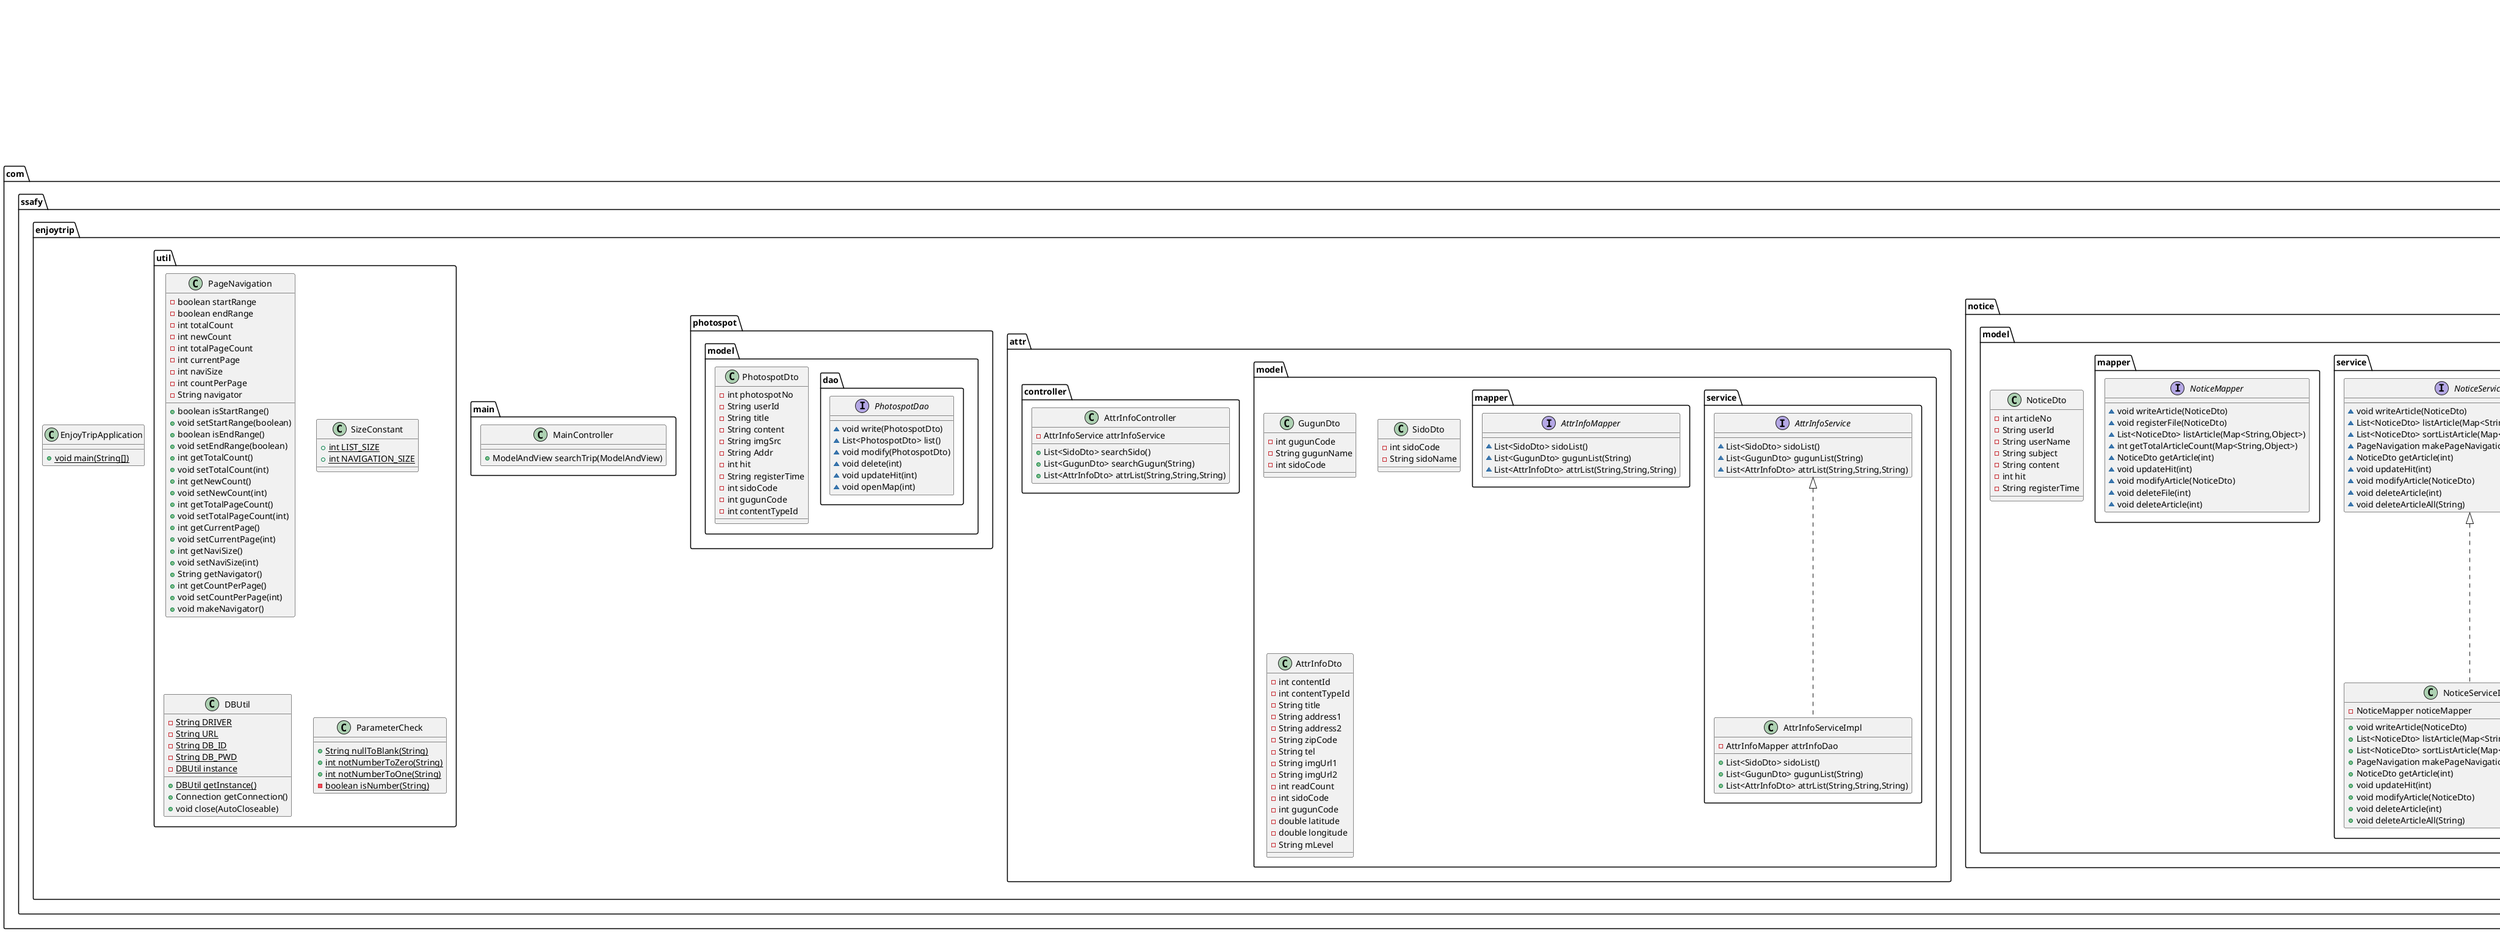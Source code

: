 @startuml
class com.ssafy.enjoytrip.board.model.service.BoardServiceImpl {
- BoardMapper boardMapper
+ void writeArticle(BoardDto)
+ List<BoardDto> listArticle(Map<String,String>)
+ List<BoardDto> sortListArticle(Map<String,String>)
+ PageNavigation makePageNavigation(Map<String,String>)
+ BoardDto getArticle(int)
+ void updateHit(int)
+ void modifyArticle(BoardDto)
+ void deleteArticle(int,String)
+ void deleteArticleAll(String)
+ void writeComment(CommentDto)
+ List<CommentDto> listComment(int)
+ void deleteComment(int)
}
class com.ssafy.enjoytrip.plan.model.PlanArticleDto {
~ int planAritcleNo
}
interface com.ssafy.enjoytrip.member.model.mapper.MemberMapper {
~ int idCheck(String)
~ void joinMember(MemberDto)
~ MemberDto loginMember(Map<String,String>)
~ List<MemberDto> listMember(Map<String,Object>)
~ MemberDto getMember(String)
~ void updateMember(MemberDto)
~ void deleteMember(String)
}
class com.ssafy.enjoytrip.notice.controller.RestNoticeController {
- NoticeService noticeService
+ List<NoticeDto> list(Map<String,String>)
+ ResponseEntity<NoticeDto> write(NoticeDto)
+ ResponseEntity<String> view(int,Map<String,String>,Model)
+ ResponseEntity<String> modify(NoticeDto,Map<String,String>,RedirectAttributes)
+ ResponseEntity<String> delete(int,Map<String,String>,RedirectAttributes)
}
interface com.ssafy.enjoytrip.board.model.mapper.BoardMapper {
~ void writeArticle(BoardDto)
~ void registerFile(BoardDto)
~ List<BoardDto> listArticle(Map<String,Object>)
~ int getTotalArticleCount(Map<String,Object>)
~ BoardDto getArticle(int)
~ void updateHit(int)
~ void modifyArticle(BoardDto)
~ void deleteFile(int)
~ void deleteArticle(int)
~ void insertComment(CommentDto)
~ List<CommentDto> listComment(int)
~ void deleteComment(int)
}
class com.ssafy.enjoytrip.board.model.CommentDto {
- int commentNo
- int articleNo
- String userId
- String parentId
- String comment
- String registerTime
}
class com.ssafy.enjoytrip.attr.model.GugunDto {
- int gugunCode
- String gugunName
- int sidoCode
}
class com.ssafy.enjoytrip.attr.model.service.AttrInfoServiceImpl {
- AttrInfoMapper attrInfoDao
+ List<SidoDto> sidoList()
+ List<GugunDto> gugunList(String)
+ List<AttrInfoDto> attrList(String,String,String)
}
class com.ssafy.enjoytrip.photospot.model.PhotospotDto {
- int photospotNo
- String userId
- String title
- String content
- String imgSrc
- String Addr
- int hit
- String registerTime
- int sidoCode
- int gugunCode
- int contentTypeId
}
class com.ssafy.enjoytrip.member.controller.RestMemberController {
- MemberService memberService
+ ResponseEntity<Map<String,Object>> join(MemberDto)
+ ResponseEntity<Map<String,Object>> deleteMember(MemberDto)
+ ResponseEntity<Map<String,Object>> updateMember(MemberDto)
+ String idCheck(String)
}
interface com.ssafy.enjoytrip.photospot.model.dao.PhotospotDao {
~ void write(PhotospotDto)
~ List<PhotospotDto> list()
~ void modify(PhotospotDto)
~ void delete(int)
~ void updateHit(int)
~ void openMap(int)
}
class com.ssafy.enjoytrip.attr.controller.AttrInfoController {
- AttrInfoService attrInfoService
+ List<SidoDto> searchSido()
+ List<GugunDto> searchGugun(String)
+ List<AttrInfoDto> attrList(String,String,String)
}
class com.ssafy.enjoytrip.member.model.MemberDto {
- String userId
- String userName
- String userPwd
- String emailId
- String emailDomain
- String joinDate
}
class com.ssafy.enjoytrip.board.model.BoardDto {
- int articleNo
- String userId
- String userName
- String subject
- String content
- int hit
- String registerTime
}
interface com.ssafy.enjoytrip.notice.model.service.NoticeService {
~ void writeArticle(NoticeDto)
~ List<NoticeDto> listArticle(Map<String,String>)
~ List<NoticeDto> sortListArticle(Map<String,String>)
~ PageNavigation makePageNavigation(Map<String,String>)
~ NoticeDto getArticle(int)
~ void updateHit(int)
~ void modifyArticle(NoticeDto)
~ void deleteArticle(int)
~ void deleteArticleAll(String)
}
interface com.ssafy.enjoytrip.member.model.service.MemberService {
~ int idCheck(String)
~ void joinMember(MemberDto)
~ MemberDto loginMember(Map<String,String>)
~ List<MemberDto> listMember(Map<String,Object>)
~ MemberDto getMember(String)
~ void updateMember(MemberDto)
~ void deleteMember(String)
~ String encryptPassword(String)
}
interface com.ssafy.enjoytrip.attr.model.mapper.AttrInfoMapper {
~ List<SidoDto> sidoList()
~ List<GugunDto> gugunList(String)
~ List<AttrInfoDto> attrList(String,String,String)
}
class com.ssafy.enjoytrip.board.controller.BoardController {
- {static} long serialVersionUID
- String uploadPath
- BoardService boardService
+ ModelAndView list(Map<String,String>)
+ String write(Map<String,String>,Model,HttpServletRequest,HttpServletResponse)
+ String write(BoardDto,HttpSession,RedirectAttributes)
+ String view(int,Map<String,String>,Model)
+ String modify(int,Map<String,String>,Model)
+ String modify(BoardDto,Map<String,String>,RedirectAttributes)
+ String delete(int,Map<String,String>,RedirectAttributes)
}
interface com.ssafy.enjoytrip.plan.model.dao.PlanArticleDao {
~ void write(PlanArticleDto)
~ List<PlanArticleDto> list()
~ void modify(PlanArticleDto)
~ void delete(int)
~ void updateHit(int)
~ List<AttrInfoDto> getAttraction(String)
~ void writeAttr(AttrInfoDto)
~ void deleteAttr(int)
~ void deleteAttrAll()
}
class com.ssafy.enjoytrip.notice.model.NoticeDto {
- int articleNo
- String userId
- String userName
- String subject
- String content
- int hit
- String registerTime
}
interface com.ssafy.enjoytrip.attr.model.service.AttrInfoService {
~ List<SidoDto> sidoList()
~ List<GugunDto> gugunList(String)
~ List<AttrInfoDto> attrList(String,String,String)
}
class com.ssafy.enjoytrip.main.MainController {
+ ModelAndView searchTrip(ModelAndView)
}
interface com.ssafy.enjoytrip.board.model.service.BoardService {
~ void writeArticle(BoardDto)
~ List<BoardDto> listArticle(Map<String,String>)
~ List<BoardDto> sortListArticle(Map<String,String>)
~ PageNavigation makePageNavigation(Map<String,String>)
~ BoardDto getArticle(int)
~ void updateHit(int)
~ void modifyArticle(BoardDto)
~ void deleteArticle(int,String)
~ void deleteArticleAll(String)
~ void writeComment(CommentDto)
~ List<CommentDto> listComment(int)
~ void deleteComment(int)
}
class com.ssafy.enjoytrip.util.PageNavigation {
- boolean startRange
- boolean endRange
- int totalCount
- int newCount
- int totalPageCount
- int currentPage
- int naviSize
- int countPerPage
- String navigator
+ boolean isStartRange()
+ void setStartRange(boolean)
+ boolean isEndRange()
+ void setEndRange(boolean)
+ int getTotalCount()
+ void setTotalCount(int)
+ int getNewCount()
+ void setNewCount(int)
+ int getTotalPageCount()
+ void setTotalPageCount(int)
+ int getCurrentPage()
+ void setCurrentPage(int)
+ int getNaviSize()
+ void setNaviSize(int)
+ String getNavigator()
+ int getCountPerPage()
+ void setCountPerPage(int)
+ void makeNavigator()
}
class com.ssafy.enjoytrip.board.controller.RestBoardController {
- {static} long serialVersionUID
- String uploadPath
- BoardService boardService
+ List<BoardDto> list(Map<String,String>)
+ ResponseEntity<BoardDto> write(BoardDto)
+ ResponseEntity<String> view(int,Map<String,String>,Model)
+ ResponseEntity<String> modify(int,Map<String,String>,Model)
+ ResponseEntity<String> modify(BoardDto,Map<String,String>,RedirectAttributes)
+ ResponseEntity<String> delete(int,Map<String,String>,RedirectAttributes)
}
class com.ssafy.enjoytrip.member.controller.MemberController {
- MemberService memberService
+ String join()
+ String login()
+ String login(Map<String,String>,String,Model,HttpSession,HttpServletResponse)
+ String logout(HttpSession)
+ String mypage()
}
interface com.ssafy.enjoytrip.notice.model.mapper.NoticeMapper {
~ void writeArticle(NoticeDto)
~ void registerFile(NoticeDto)
~ List<NoticeDto> listArticle(Map<String,Object>)
~ int getTotalArticleCount(Map<String,Object>)
~ NoticeDto getArticle(int)
~ void updateHit(int)
~ void modifyArticle(NoticeDto)
~ void deleteFile(int)
~ void deleteArticle(int)
}
class com.ssafy.enjoytrip.EnjoyTripApplication {
+ {static} void main(String[])
}
class com.ssafy.enjoytrip.notice.controller.NoticeController {
- NoticeService noticeService
+ ModelAndView list(Map<String,String>)
+ String write(Map<String,String>,Model,HttpServletRequest,HttpServletResponse)
+ String write(NoticeDto,HttpSession,RedirectAttributes)
+ String view(int,Map<String,String>,Model)
+ String modify(int,Map<String,String>,Model)
+ String modify(NoticeDto,Map<String,String>,RedirectAttributes)
+ String delete(int,Map<String,String>,RedirectAttributes)
}
class com.ssafy.enjoytrip.util.SizeConstant {
+ {static} int LIST_SIZE
+ {static} int NAVIGATION_SIZE
}
class com.ssafy.enjoytrip.util.DBUtil {
- {static} String DRIVER
- {static} String URL
- {static} String DB_ID
- {static} String DB_PWD
- {static} DBUtil instance
+ {static} DBUtil getInstance()
+ Connection getConnection()
+ void close(AutoCloseable)
}
class com.ssafy.enjoytrip.board.controller.BoardCommentController {
- BoardService boardService
+ List<CommentDto> listComment(int)
+ List<CommentDto> deleteComment(int,int)
+ List<CommentDto> writeComment(CommentDto)
}
class com.ssafy.enjoytrip.attr.model.SidoDto {
- int sidoCode
- String sidoName
}
class com.ssafy.enjoytrip.member.model.service.MemberServiceImpl {
- MemberMapper memberMapper
+ int idCheck(String)
+ void joinMember(MemberDto)
+ MemberDto loginMember(Map<String,String>)
+ List<MemberDto> listMember(Map<String,Object>)
+ MemberDto getMember(String)
+ void updateMember(MemberDto)
+ void deleteMember(String)
+ String encryptPassword(String)
}
class com.ssafy.enjoytrip.notice.model.service.NoticeServiceImpl {
- NoticeMapper noticeMapper
+ void writeArticle(NoticeDto)
+ List<NoticeDto> listArticle(Map<String,String>)
+ List<NoticeDto> sortListArticle(Map<String,String>)
+ PageNavigation makePageNavigation(Map<String,String>)
+ NoticeDto getArticle(int)
+ void updateHit(int)
+ void modifyArticle(NoticeDto)
+ void deleteArticle(int)
+ void deleteArticleAll(String)
}
class com.ssafy.enjoytrip.attr.model.AttrInfoDto {
- int contentId
- int contentTypeId
- String title
- String address1
- String address2
- String zipCode
- String tel
- String imgUrl1
- String imgUrl2
- int readCount
- int sidoCode
- int gugunCode
- double latitude
- double longitude
- String mLevel
}
class com.ssafy.enjoytrip.util.ParameterCheck {
+ {static} String nullToBlank(String)
+ {static} int notNumberToZero(String)
+ {static} int notNumberToOne(String)
- {static} boolean isNumber(String)
}


com.ssafy.enjoytrip.board.model.service.BoardService <|.. com.ssafy.enjoytrip.board.model.service.BoardServiceImpl
com.ssafy.enjoytrip.attr.model.service.AttrInfoService <|.. com.ssafy.enjoytrip.attr.model.service.AttrInfoServiceImpl
javax.servlet.http.HttpServlet <|-- com.ssafy.enjoytrip.board.controller.BoardController
javax.servlet.http.HttpServlet <|-- com.ssafy.enjoytrip.notice.controller.NoticeController
com.ssafy.enjoytrip.member.model.service.MemberService <|.. com.ssafy.enjoytrip.member.model.service.MemberServiceImpl
com.ssafy.enjoytrip.notice.model.service.NoticeService <|.. com.ssafy.enjoytrip.notice.model.service.NoticeServiceImpl
@enduml